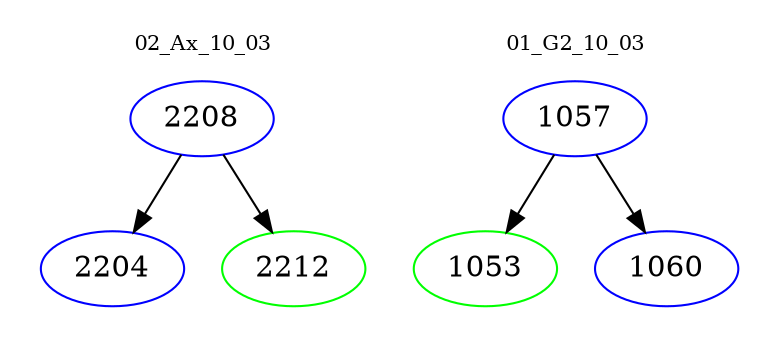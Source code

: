digraph{
subgraph cluster_0 {
color = white
label = "02_Ax_10_03";
fontsize=10;
T0_2208 [label="2208", color="blue"]
T0_2208 -> T0_2204 [color="black"]
T0_2204 [label="2204", color="blue"]
T0_2208 -> T0_2212 [color="black"]
T0_2212 [label="2212", color="green"]
}
subgraph cluster_1 {
color = white
label = "01_G2_10_03";
fontsize=10;
T1_1057 [label="1057", color="blue"]
T1_1057 -> T1_1053 [color="black"]
T1_1053 [label="1053", color="green"]
T1_1057 -> T1_1060 [color="black"]
T1_1060 [label="1060", color="blue"]
}
}
